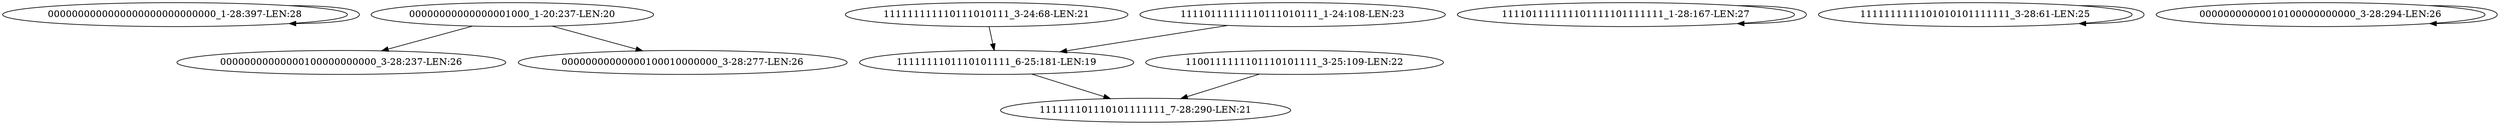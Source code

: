 digraph G {
    "0000000000000000000000000000_1-28:397-LEN:28" -> "0000000000000000000000000000_1-28:397-LEN:28";
    "00000000000000001000_1-20:237-LEN:20" -> "00000000000000100000000000_3-28:237-LEN:26";
    "00000000000000001000_1-20:237-LEN:20" -> "00000000000000100010000000_3-28:277-LEN:26";
    "111111111110111010111_3-24:68-LEN:21" -> "1111111101110101111_6-25:181-LEN:19";
    "111101111111101111101111111_1-28:167-LEN:27" -> "111101111111101111101111111_1-28:167-LEN:27";
    "1111111111101010101111111_3-28:61-LEN:25" -> "1111111111101010101111111_3-28:61-LEN:25";
    "1100111111101110101111_3-25:109-LEN:22" -> "111111101110101111111_7-28:290-LEN:21";
    "1111111101110101111_6-25:181-LEN:19" -> "111111101110101111111_7-28:290-LEN:21";
    "00000000000010100000000000_3-28:294-LEN:26" -> "00000000000010100000000000_3-28:294-LEN:26";
    "11110111111110111010111_1-24:108-LEN:23" -> "1111111101110101111_6-25:181-LEN:19";
}
